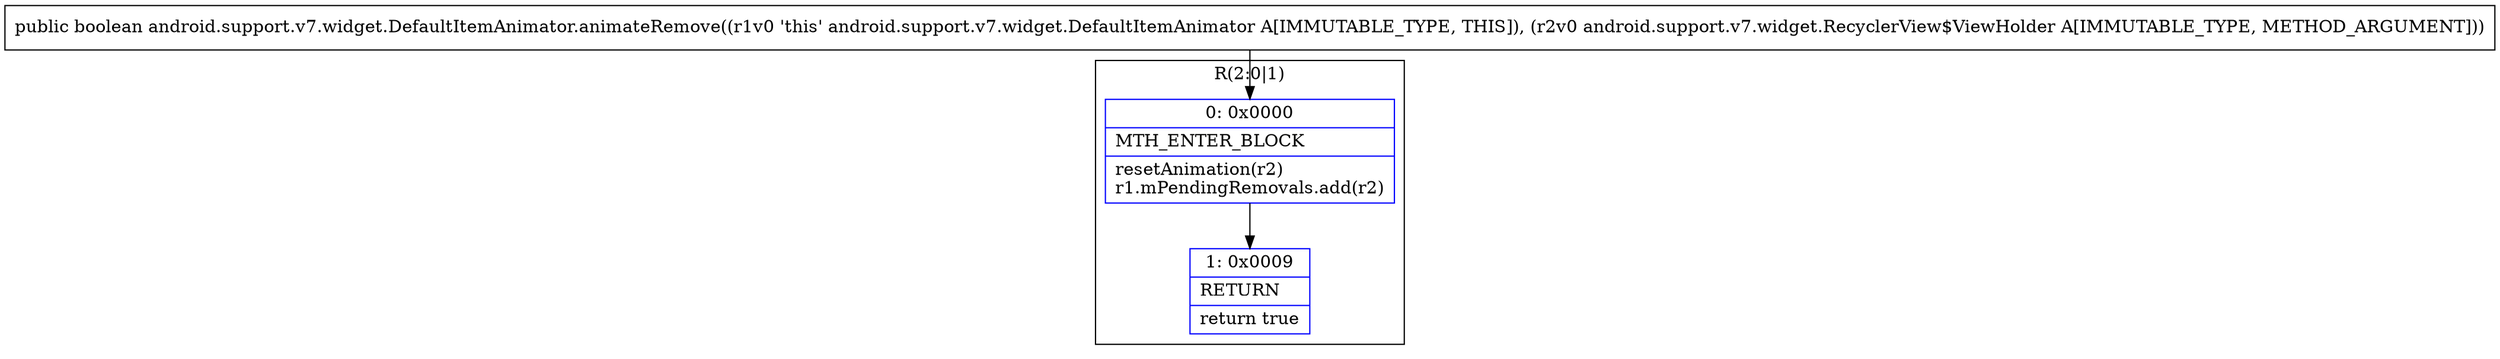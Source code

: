 digraph "CFG forandroid.support.v7.widget.DefaultItemAnimator.animateRemove(Landroid\/support\/v7\/widget\/RecyclerView$ViewHolder;)Z" {
subgraph cluster_Region_1603040452 {
label = "R(2:0|1)";
node [shape=record,color=blue];
Node_0 [shape=record,label="{0\:\ 0x0000|MTH_ENTER_BLOCK\l|resetAnimation(r2)\lr1.mPendingRemovals.add(r2)\l}"];
Node_1 [shape=record,label="{1\:\ 0x0009|RETURN\l|return true\l}"];
}
MethodNode[shape=record,label="{public boolean android.support.v7.widget.DefaultItemAnimator.animateRemove((r1v0 'this' android.support.v7.widget.DefaultItemAnimator A[IMMUTABLE_TYPE, THIS]), (r2v0 android.support.v7.widget.RecyclerView$ViewHolder A[IMMUTABLE_TYPE, METHOD_ARGUMENT])) }"];
MethodNode -> Node_0;
Node_0 -> Node_1;
}

